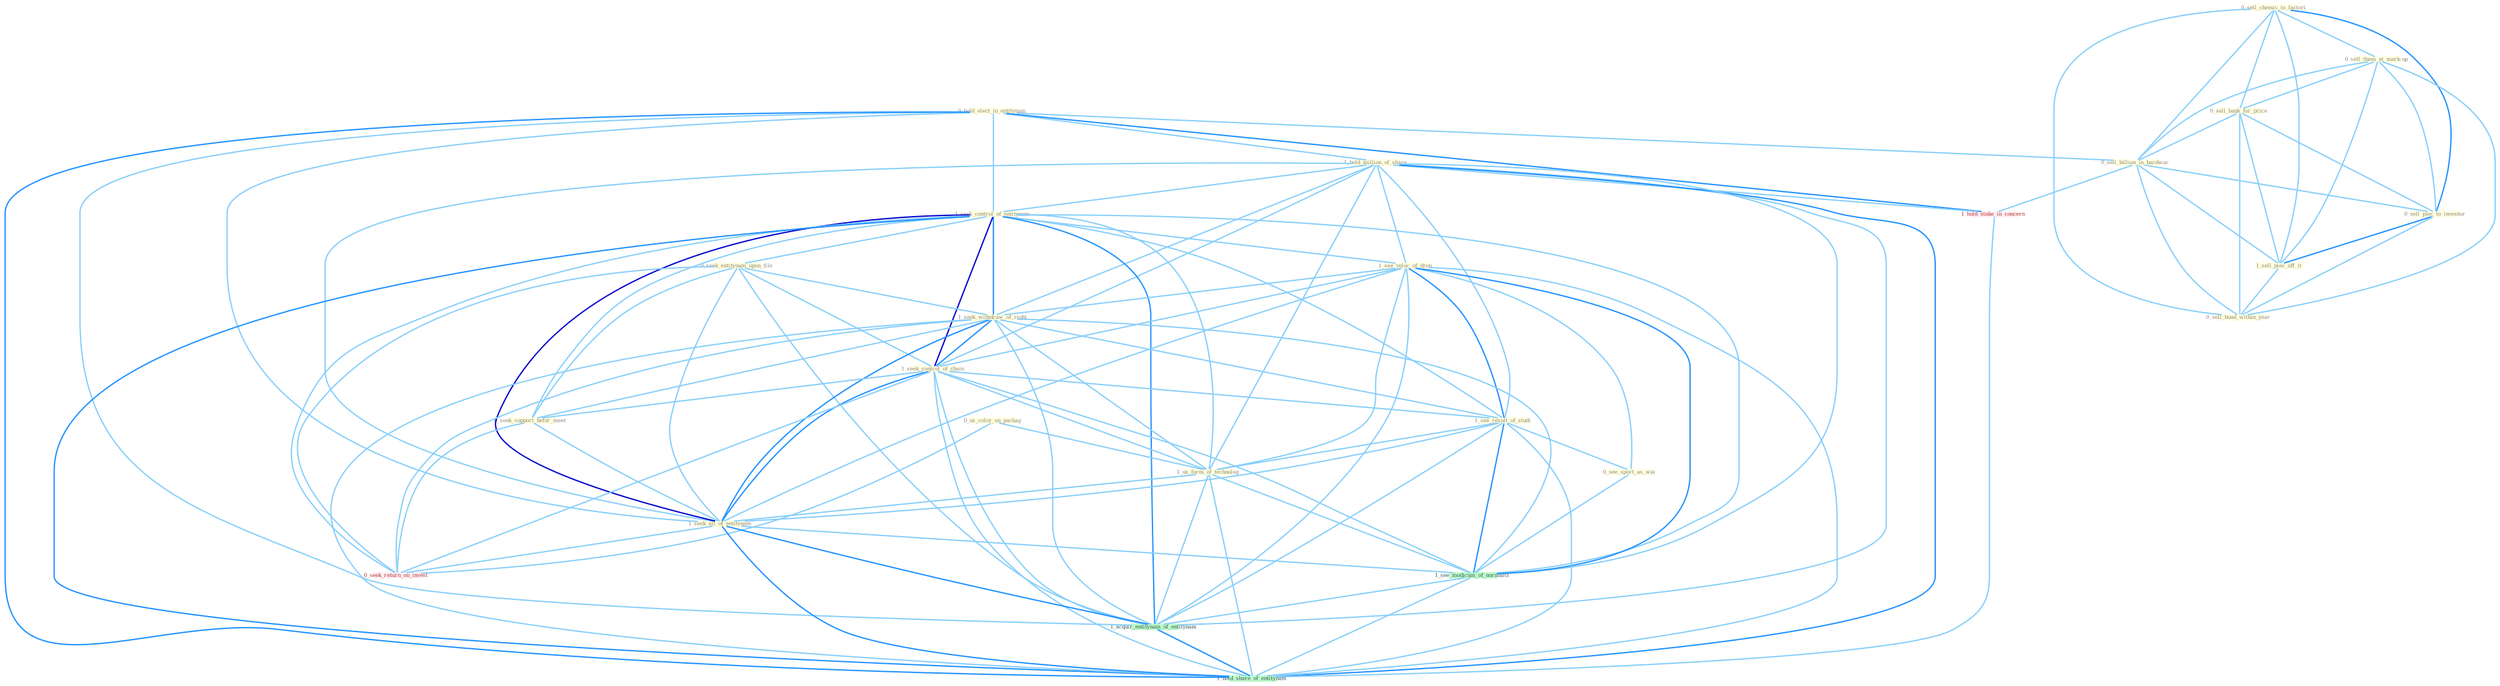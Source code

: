 Graph G{ 
    node
    [shape=polygon,style=filled,width=.5,height=.06,color="#BDFCC9",fixedsize=true,fontsize=4,
    fontcolor="#2f4f4f"];
    {node
    [color="#ffffe0", fontcolor="#8b7d6b"] "0_hold_elect_in_entitynam " "1_hold_million_of_share " "0_sell_chemic_to_factori " "1_seek_control_of_entitynam " "0_sell_them_at_mark-up " "1_see_veloc_of_drop " "0_seek_entitynam_upon_file " "1_seek_withdraw_of_right " "0_us_color_on_packag " "1_seek_control_of_chain " "0_sell_bank_for_price " "1_see_result_of_studi " "1_us_form_of_technolog " "0_sell_billion_in_hardwar " "0_sell_piec_to_investor " "0_seek_support_befor_meet " "0_see_sport_as_wai " "1_sell_piec_off_it " "1_seek_all_of_entitynam " "0_sell_bond_within_year "}
{node [color="#fff0f5", fontcolor="#b22222"] "1_hold_stake_in_concern " "0_seek_return_on_invest "}
edge [color="#B0E2FF"];

	"0_hold_elect_in_entitynam " -- "1_hold_million_of_share " [w="1", color="#87cefa" ];
	"0_hold_elect_in_entitynam " -- "1_seek_control_of_entitynam " [w="1", color="#87cefa" ];
	"0_hold_elect_in_entitynam " -- "0_sell_billion_in_hardwar " [w="1", color="#87cefa" ];
	"0_hold_elect_in_entitynam " -- "1_seek_all_of_entitynam " [w="1", color="#87cefa" ];
	"0_hold_elect_in_entitynam " -- "1_hold_stake_in_concern " [w="2", color="#1e90ff" , len=0.8];
	"0_hold_elect_in_entitynam " -- "1_acquir_entitynam_of_entitynam " [w="1", color="#87cefa" ];
	"0_hold_elect_in_entitynam " -- "1_hold_share_of_entitynam " [w="2", color="#1e90ff" , len=0.8];
	"1_hold_million_of_share " -- "1_seek_control_of_entitynam " [w="1", color="#87cefa" ];
	"1_hold_million_of_share " -- "1_see_veloc_of_drop " [w="1", color="#87cefa" ];
	"1_hold_million_of_share " -- "1_seek_withdraw_of_right " [w="1", color="#87cefa" ];
	"1_hold_million_of_share " -- "1_seek_control_of_chain " [w="1", color="#87cefa" ];
	"1_hold_million_of_share " -- "1_see_result_of_studi " [w="1", color="#87cefa" ];
	"1_hold_million_of_share " -- "1_us_form_of_technolog " [w="1", color="#87cefa" ];
	"1_hold_million_of_share " -- "1_seek_all_of_entitynam " [w="1", color="#87cefa" ];
	"1_hold_million_of_share " -- "1_hold_stake_in_concern " [w="1", color="#87cefa" ];
	"1_hold_million_of_share " -- "1_see_modicum_of_normalci " [w="1", color="#87cefa" ];
	"1_hold_million_of_share " -- "1_acquir_entitynam_of_entitynam " [w="1", color="#87cefa" ];
	"1_hold_million_of_share " -- "1_hold_share_of_entitynam " [w="2", color="#1e90ff" , len=0.8];
	"0_sell_chemic_to_factori " -- "0_sell_them_at_mark-up " [w="1", color="#87cefa" ];
	"0_sell_chemic_to_factori " -- "0_sell_bank_for_price " [w="1", color="#87cefa" ];
	"0_sell_chemic_to_factori " -- "0_sell_billion_in_hardwar " [w="1", color="#87cefa" ];
	"0_sell_chemic_to_factori " -- "0_sell_piec_to_investor " [w="2", color="#1e90ff" , len=0.8];
	"0_sell_chemic_to_factori " -- "1_sell_piec_off_it " [w="1", color="#87cefa" ];
	"0_sell_chemic_to_factori " -- "0_sell_bond_within_year " [w="1", color="#87cefa" ];
	"1_seek_control_of_entitynam " -- "1_see_veloc_of_drop " [w="1", color="#87cefa" ];
	"1_seek_control_of_entitynam " -- "0_seek_entitynam_upon_file " [w="1", color="#87cefa" ];
	"1_seek_control_of_entitynam " -- "1_seek_withdraw_of_right " [w="2", color="#1e90ff" , len=0.8];
	"1_seek_control_of_entitynam " -- "1_seek_control_of_chain " [w="3", color="#0000cd" , len=0.6];
	"1_seek_control_of_entitynam " -- "1_see_result_of_studi " [w="1", color="#87cefa" ];
	"1_seek_control_of_entitynam " -- "1_us_form_of_technolog " [w="1", color="#87cefa" ];
	"1_seek_control_of_entitynam " -- "0_seek_support_befor_meet " [w="1", color="#87cefa" ];
	"1_seek_control_of_entitynam " -- "1_seek_all_of_entitynam " [w="3", color="#0000cd" , len=0.6];
	"1_seek_control_of_entitynam " -- "0_seek_return_on_invest " [w="1", color="#87cefa" ];
	"1_seek_control_of_entitynam " -- "1_see_modicum_of_normalci " [w="1", color="#87cefa" ];
	"1_seek_control_of_entitynam " -- "1_acquir_entitynam_of_entitynam " [w="2", color="#1e90ff" , len=0.8];
	"1_seek_control_of_entitynam " -- "1_hold_share_of_entitynam " [w="2", color="#1e90ff" , len=0.8];
	"0_sell_them_at_mark-up " -- "0_sell_bank_for_price " [w="1", color="#87cefa" ];
	"0_sell_them_at_mark-up " -- "0_sell_billion_in_hardwar " [w="1", color="#87cefa" ];
	"0_sell_them_at_mark-up " -- "0_sell_piec_to_investor " [w="1", color="#87cefa" ];
	"0_sell_them_at_mark-up " -- "1_sell_piec_off_it " [w="1", color="#87cefa" ];
	"0_sell_them_at_mark-up " -- "0_sell_bond_within_year " [w="1", color="#87cefa" ];
	"1_see_veloc_of_drop " -- "1_seek_withdraw_of_right " [w="1", color="#87cefa" ];
	"1_see_veloc_of_drop " -- "1_seek_control_of_chain " [w="1", color="#87cefa" ];
	"1_see_veloc_of_drop " -- "1_see_result_of_studi " [w="2", color="#1e90ff" , len=0.8];
	"1_see_veloc_of_drop " -- "1_us_form_of_technolog " [w="1", color="#87cefa" ];
	"1_see_veloc_of_drop " -- "0_see_sport_as_wai " [w="1", color="#87cefa" ];
	"1_see_veloc_of_drop " -- "1_seek_all_of_entitynam " [w="1", color="#87cefa" ];
	"1_see_veloc_of_drop " -- "1_see_modicum_of_normalci " [w="2", color="#1e90ff" , len=0.8];
	"1_see_veloc_of_drop " -- "1_acquir_entitynam_of_entitynam " [w="1", color="#87cefa" ];
	"1_see_veloc_of_drop " -- "1_hold_share_of_entitynam " [w="1", color="#87cefa" ];
	"0_seek_entitynam_upon_file " -- "1_seek_withdraw_of_right " [w="1", color="#87cefa" ];
	"0_seek_entitynam_upon_file " -- "1_seek_control_of_chain " [w="1", color="#87cefa" ];
	"0_seek_entitynam_upon_file " -- "0_seek_support_befor_meet " [w="1", color="#87cefa" ];
	"0_seek_entitynam_upon_file " -- "1_seek_all_of_entitynam " [w="1", color="#87cefa" ];
	"0_seek_entitynam_upon_file " -- "0_seek_return_on_invest " [w="1", color="#87cefa" ];
	"0_seek_entitynam_upon_file " -- "1_acquir_entitynam_of_entitynam " [w="1", color="#87cefa" ];
	"1_seek_withdraw_of_right " -- "1_seek_control_of_chain " [w="2", color="#1e90ff" , len=0.8];
	"1_seek_withdraw_of_right " -- "1_see_result_of_studi " [w="1", color="#87cefa" ];
	"1_seek_withdraw_of_right " -- "1_us_form_of_technolog " [w="1", color="#87cefa" ];
	"1_seek_withdraw_of_right " -- "0_seek_support_befor_meet " [w="1", color="#87cefa" ];
	"1_seek_withdraw_of_right " -- "1_seek_all_of_entitynam " [w="2", color="#1e90ff" , len=0.8];
	"1_seek_withdraw_of_right " -- "0_seek_return_on_invest " [w="1", color="#87cefa" ];
	"1_seek_withdraw_of_right " -- "1_see_modicum_of_normalci " [w="1", color="#87cefa" ];
	"1_seek_withdraw_of_right " -- "1_acquir_entitynam_of_entitynam " [w="1", color="#87cefa" ];
	"1_seek_withdraw_of_right " -- "1_hold_share_of_entitynam " [w="1", color="#87cefa" ];
	"0_us_color_on_packag " -- "1_us_form_of_technolog " [w="1", color="#87cefa" ];
	"0_us_color_on_packag " -- "0_seek_return_on_invest " [w="1", color="#87cefa" ];
	"1_seek_control_of_chain " -- "1_see_result_of_studi " [w="1", color="#87cefa" ];
	"1_seek_control_of_chain " -- "1_us_form_of_technolog " [w="1", color="#87cefa" ];
	"1_seek_control_of_chain " -- "0_seek_support_befor_meet " [w="1", color="#87cefa" ];
	"1_seek_control_of_chain " -- "1_seek_all_of_entitynam " [w="2", color="#1e90ff" , len=0.8];
	"1_seek_control_of_chain " -- "0_seek_return_on_invest " [w="1", color="#87cefa" ];
	"1_seek_control_of_chain " -- "1_see_modicum_of_normalci " [w="1", color="#87cefa" ];
	"1_seek_control_of_chain " -- "1_acquir_entitynam_of_entitynam " [w="1", color="#87cefa" ];
	"1_seek_control_of_chain " -- "1_hold_share_of_entitynam " [w="1", color="#87cefa" ];
	"0_sell_bank_for_price " -- "0_sell_billion_in_hardwar " [w="1", color="#87cefa" ];
	"0_sell_bank_for_price " -- "0_sell_piec_to_investor " [w="1", color="#87cefa" ];
	"0_sell_bank_for_price " -- "1_sell_piec_off_it " [w="1", color="#87cefa" ];
	"0_sell_bank_for_price " -- "0_sell_bond_within_year " [w="1", color="#87cefa" ];
	"1_see_result_of_studi " -- "1_us_form_of_technolog " [w="1", color="#87cefa" ];
	"1_see_result_of_studi " -- "0_see_sport_as_wai " [w="1", color="#87cefa" ];
	"1_see_result_of_studi " -- "1_seek_all_of_entitynam " [w="1", color="#87cefa" ];
	"1_see_result_of_studi " -- "1_see_modicum_of_normalci " [w="2", color="#1e90ff" , len=0.8];
	"1_see_result_of_studi " -- "1_acquir_entitynam_of_entitynam " [w="1", color="#87cefa" ];
	"1_see_result_of_studi " -- "1_hold_share_of_entitynam " [w="1", color="#87cefa" ];
	"1_us_form_of_technolog " -- "1_seek_all_of_entitynam " [w="1", color="#87cefa" ];
	"1_us_form_of_technolog " -- "1_see_modicum_of_normalci " [w="1", color="#87cefa" ];
	"1_us_form_of_technolog " -- "1_acquir_entitynam_of_entitynam " [w="1", color="#87cefa" ];
	"1_us_form_of_technolog " -- "1_hold_share_of_entitynam " [w="1", color="#87cefa" ];
	"0_sell_billion_in_hardwar " -- "0_sell_piec_to_investor " [w="1", color="#87cefa" ];
	"0_sell_billion_in_hardwar " -- "1_sell_piec_off_it " [w="1", color="#87cefa" ];
	"0_sell_billion_in_hardwar " -- "0_sell_bond_within_year " [w="1", color="#87cefa" ];
	"0_sell_billion_in_hardwar " -- "1_hold_stake_in_concern " [w="1", color="#87cefa" ];
	"0_sell_piec_to_investor " -- "1_sell_piec_off_it " [w="2", color="#1e90ff" , len=0.8];
	"0_sell_piec_to_investor " -- "0_sell_bond_within_year " [w="1", color="#87cefa" ];
	"0_seek_support_befor_meet " -- "1_seek_all_of_entitynam " [w="1", color="#87cefa" ];
	"0_seek_support_befor_meet " -- "0_seek_return_on_invest " [w="1", color="#87cefa" ];
	"0_see_sport_as_wai " -- "1_see_modicum_of_normalci " [w="1", color="#87cefa" ];
	"1_sell_piec_off_it " -- "0_sell_bond_within_year " [w="1", color="#87cefa" ];
	"1_seek_all_of_entitynam " -- "0_seek_return_on_invest " [w="1", color="#87cefa" ];
	"1_seek_all_of_entitynam " -- "1_see_modicum_of_normalci " [w="1", color="#87cefa" ];
	"1_seek_all_of_entitynam " -- "1_acquir_entitynam_of_entitynam " [w="2", color="#1e90ff" , len=0.8];
	"1_seek_all_of_entitynam " -- "1_hold_share_of_entitynam " [w="2", color="#1e90ff" , len=0.8];
	"1_hold_stake_in_concern " -- "1_hold_share_of_entitynam " [w="1", color="#87cefa" ];
	"1_see_modicum_of_normalci " -- "1_acquir_entitynam_of_entitynam " [w="1", color="#87cefa" ];
	"1_see_modicum_of_normalci " -- "1_hold_share_of_entitynam " [w="1", color="#87cefa" ];
	"1_acquir_entitynam_of_entitynam " -- "1_hold_share_of_entitynam " [w="2", color="#1e90ff" , len=0.8];
}